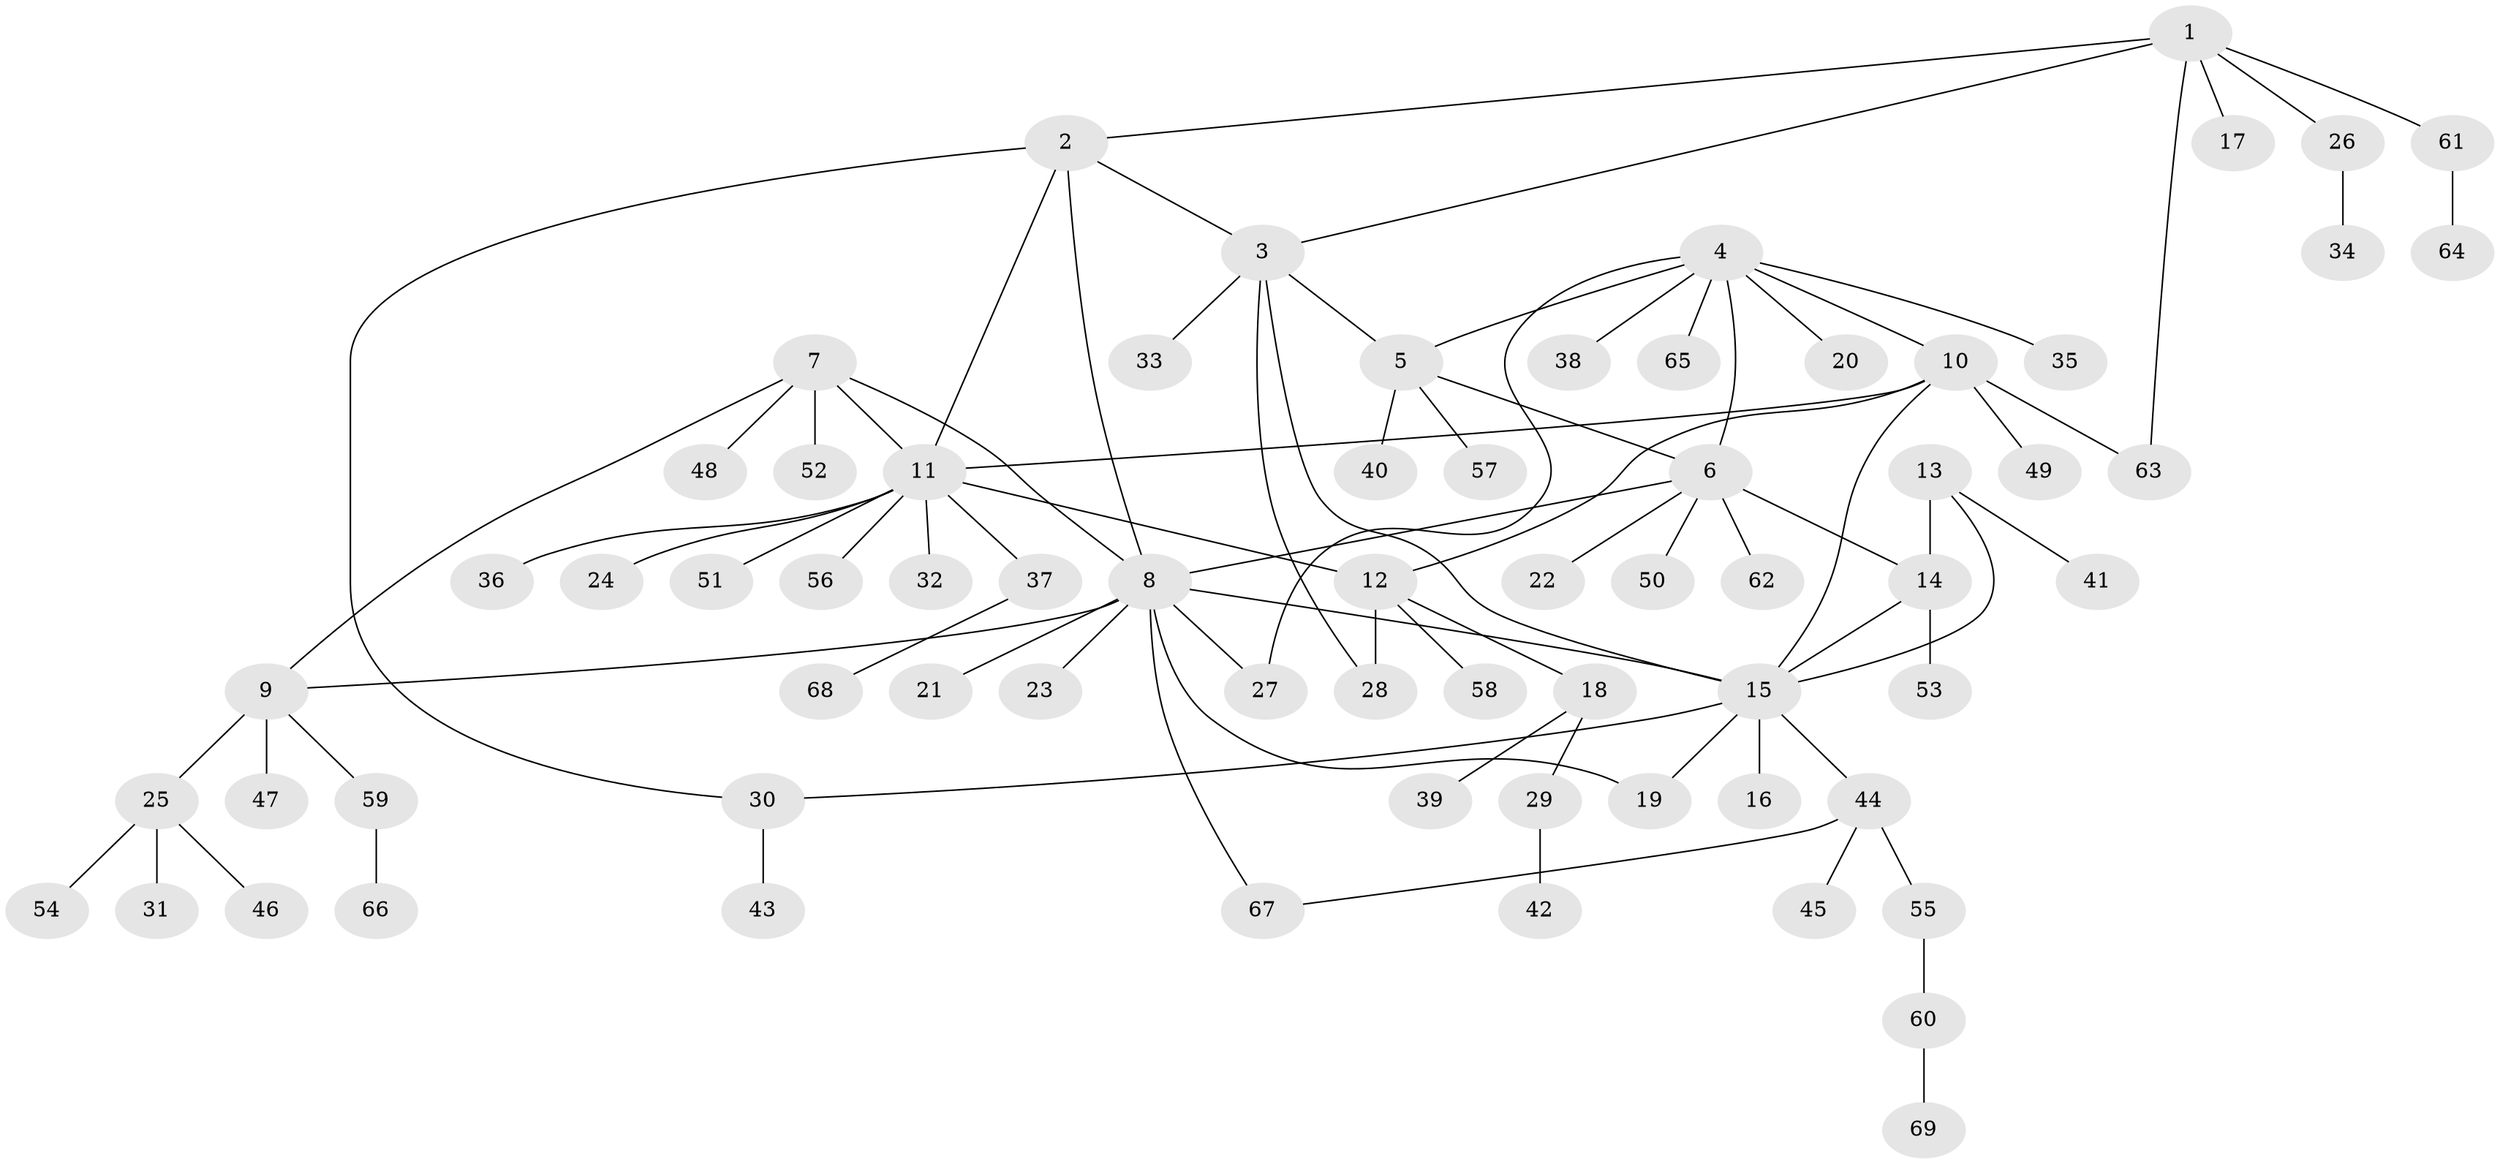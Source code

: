 // Generated by graph-tools (version 1.1) at 2025/37/03/09/25 02:37:20]
// undirected, 69 vertices, 85 edges
graph export_dot {
graph [start="1"]
  node [color=gray90,style=filled];
  1;
  2;
  3;
  4;
  5;
  6;
  7;
  8;
  9;
  10;
  11;
  12;
  13;
  14;
  15;
  16;
  17;
  18;
  19;
  20;
  21;
  22;
  23;
  24;
  25;
  26;
  27;
  28;
  29;
  30;
  31;
  32;
  33;
  34;
  35;
  36;
  37;
  38;
  39;
  40;
  41;
  42;
  43;
  44;
  45;
  46;
  47;
  48;
  49;
  50;
  51;
  52;
  53;
  54;
  55;
  56;
  57;
  58;
  59;
  60;
  61;
  62;
  63;
  64;
  65;
  66;
  67;
  68;
  69;
  1 -- 2;
  1 -- 3;
  1 -- 17;
  1 -- 26;
  1 -- 61;
  1 -- 63;
  2 -- 3;
  2 -- 8;
  2 -- 11;
  2 -- 30;
  3 -- 5;
  3 -- 15;
  3 -- 28;
  3 -- 33;
  4 -- 5;
  4 -- 6;
  4 -- 10;
  4 -- 20;
  4 -- 27;
  4 -- 35;
  4 -- 38;
  4 -- 65;
  5 -- 6;
  5 -- 40;
  5 -- 57;
  6 -- 8;
  6 -- 14;
  6 -- 22;
  6 -- 50;
  6 -- 62;
  7 -- 8;
  7 -- 9;
  7 -- 11;
  7 -- 48;
  7 -- 52;
  8 -- 9;
  8 -- 15;
  8 -- 19;
  8 -- 21;
  8 -- 23;
  8 -- 27;
  8 -- 67;
  9 -- 25;
  9 -- 47;
  9 -- 59;
  10 -- 11;
  10 -- 12;
  10 -- 15;
  10 -- 49;
  10 -- 63;
  11 -- 12;
  11 -- 24;
  11 -- 32;
  11 -- 36;
  11 -- 37;
  11 -- 51;
  11 -- 56;
  12 -- 18;
  12 -- 28;
  12 -- 58;
  13 -- 14;
  13 -- 15;
  13 -- 41;
  14 -- 15;
  14 -- 53;
  15 -- 16;
  15 -- 19;
  15 -- 30;
  15 -- 44;
  18 -- 29;
  18 -- 39;
  25 -- 31;
  25 -- 46;
  25 -- 54;
  26 -- 34;
  29 -- 42;
  30 -- 43;
  37 -- 68;
  44 -- 45;
  44 -- 55;
  44 -- 67;
  55 -- 60;
  59 -- 66;
  60 -- 69;
  61 -- 64;
}

